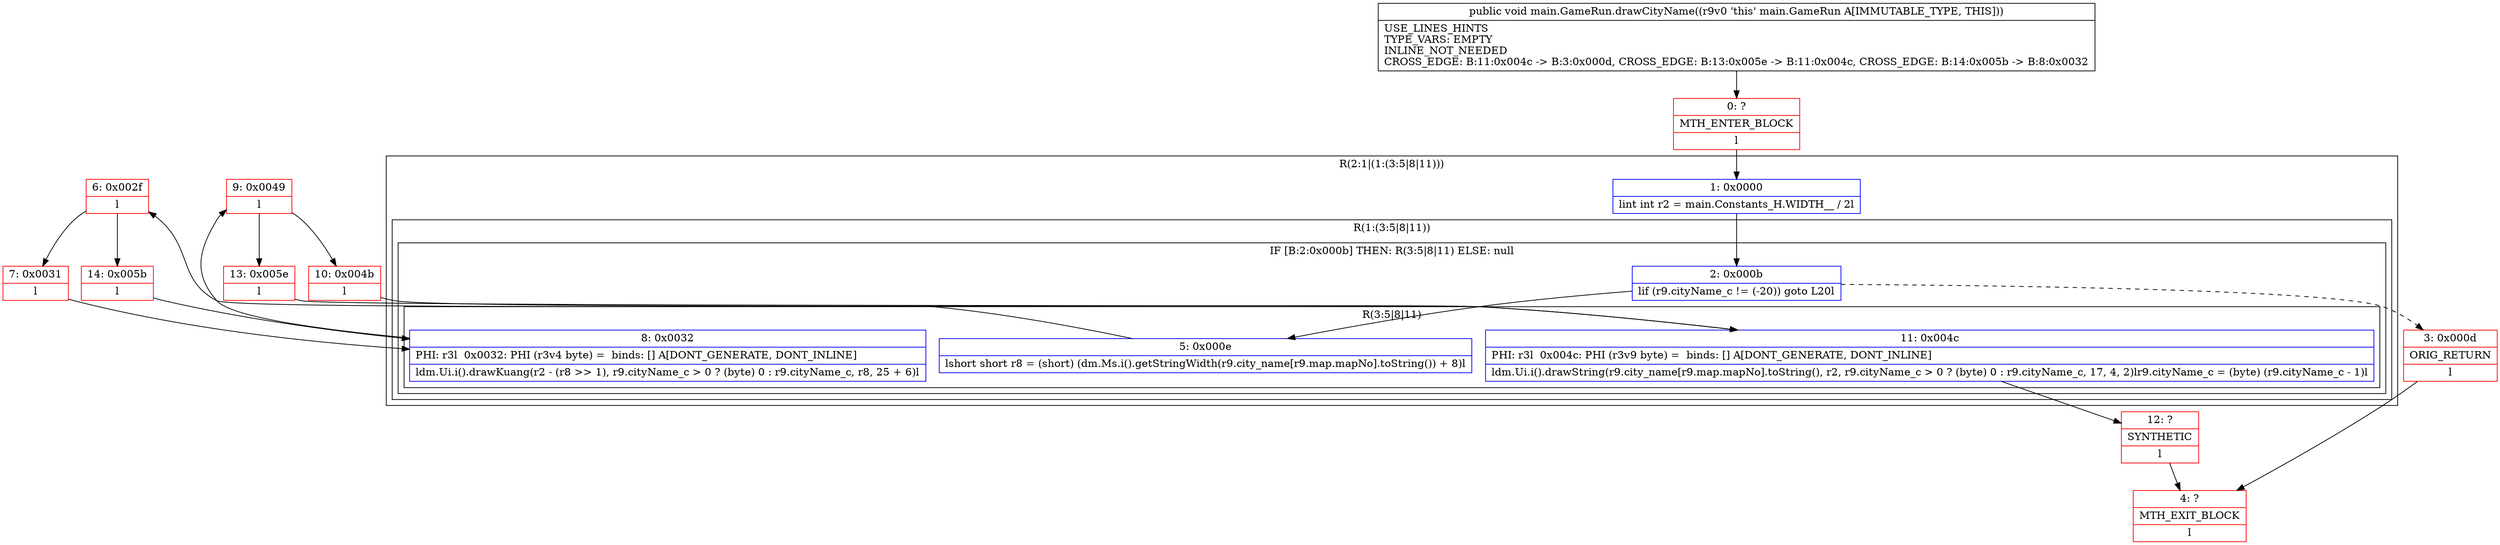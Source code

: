 digraph "CFG formain.GameRun.drawCityName()V" {
subgraph cluster_Region_582711075 {
label = "R(2:1|(1:(3:5|8|11)))";
node [shape=record,color=blue];
Node_1 [shape=record,label="{1\:\ 0x0000|lint int r2 = main.Constants_H.WIDTH__ \/ 2l}"];
subgraph cluster_Region_1544719791 {
label = "R(1:(3:5|8|11))";
node [shape=record,color=blue];
subgraph cluster_IfRegion_622448538 {
label = "IF [B:2:0x000b] THEN: R(3:5|8|11) ELSE: null";
node [shape=record,color=blue];
Node_2 [shape=record,label="{2\:\ 0x000b|lif (r9.cityName_c != (\-20)) goto L20l}"];
subgraph cluster_Region_541527049 {
label = "R(3:5|8|11)";
node [shape=record,color=blue];
Node_5 [shape=record,label="{5\:\ 0x000e|lshort short r8 = (short) (dm.Ms.i().getStringWidth(r9.city_name[r9.map.mapNo].toString()) + 8)l}"];
Node_8 [shape=record,label="{8\:\ 0x0032|PHI: r3l  0x0032: PHI (r3v4 byte) =  binds: [] A[DONT_GENERATE, DONT_INLINE]\l|ldm.Ui.i().drawKuang(r2 \- (r8 \>\> 1), r9.cityName_c \> 0 ? (byte) 0 : r9.cityName_c, r8, 25 + 6)l}"];
Node_11 [shape=record,label="{11\:\ 0x004c|PHI: r3l  0x004c: PHI (r3v9 byte) =  binds: [] A[DONT_GENERATE, DONT_INLINE]\l|ldm.Ui.i().drawString(r9.city_name[r9.map.mapNo].toString(), r2, r9.cityName_c \> 0 ? (byte) 0 : r9.cityName_c, 17, 4, 2)lr9.cityName_c = (byte) (r9.cityName_c \- 1)l}"];
}
}
}
}
Node_0 [shape=record,color=red,label="{0\:\ ?|MTH_ENTER_BLOCK\l|l}"];
Node_3 [shape=record,color=red,label="{3\:\ 0x000d|ORIG_RETURN\l|l}"];
Node_4 [shape=record,color=red,label="{4\:\ ?|MTH_EXIT_BLOCK\l|l}"];
Node_6 [shape=record,color=red,label="{6\:\ 0x002f|l}"];
Node_7 [shape=record,color=red,label="{7\:\ 0x0031|l}"];
Node_9 [shape=record,color=red,label="{9\:\ 0x0049|l}"];
Node_10 [shape=record,color=red,label="{10\:\ 0x004b|l}"];
Node_12 [shape=record,color=red,label="{12\:\ ?|SYNTHETIC\l|l}"];
Node_13 [shape=record,color=red,label="{13\:\ 0x005e|l}"];
Node_14 [shape=record,color=red,label="{14\:\ 0x005b|l}"];
MethodNode[shape=record,label="{public void main.GameRun.drawCityName((r9v0 'this' main.GameRun A[IMMUTABLE_TYPE, THIS]))  | USE_LINES_HINTS\lTYPE_VARS: EMPTY\lINLINE_NOT_NEEDED\lCROSS_EDGE: B:11:0x004c \-\> B:3:0x000d, CROSS_EDGE: B:13:0x005e \-\> B:11:0x004c, CROSS_EDGE: B:14:0x005b \-\> B:8:0x0032\l}"];
MethodNode -> Node_0;
Node_1 -> Node_2;
Node_2 -> Node_3[style=dashed];
Node_2 -> Node_5;
Node_5 -> Node_6;
Node_8 -> Node_9;
Node_11 -> Node_12;
Node_0 -> Node_1;
Node_3 -> Node_4;
Node_6 -> Node_7;
Node_6 -> Node_14;
Node_7 -> Node_8;
Node_9 -> Node_10;
Node_9 -> Node_13;
Node_10 -> Node_11;
Node_12 -> Node_4;
Node_13 -> Node_11;
Node_14 -> Node_8;
}

